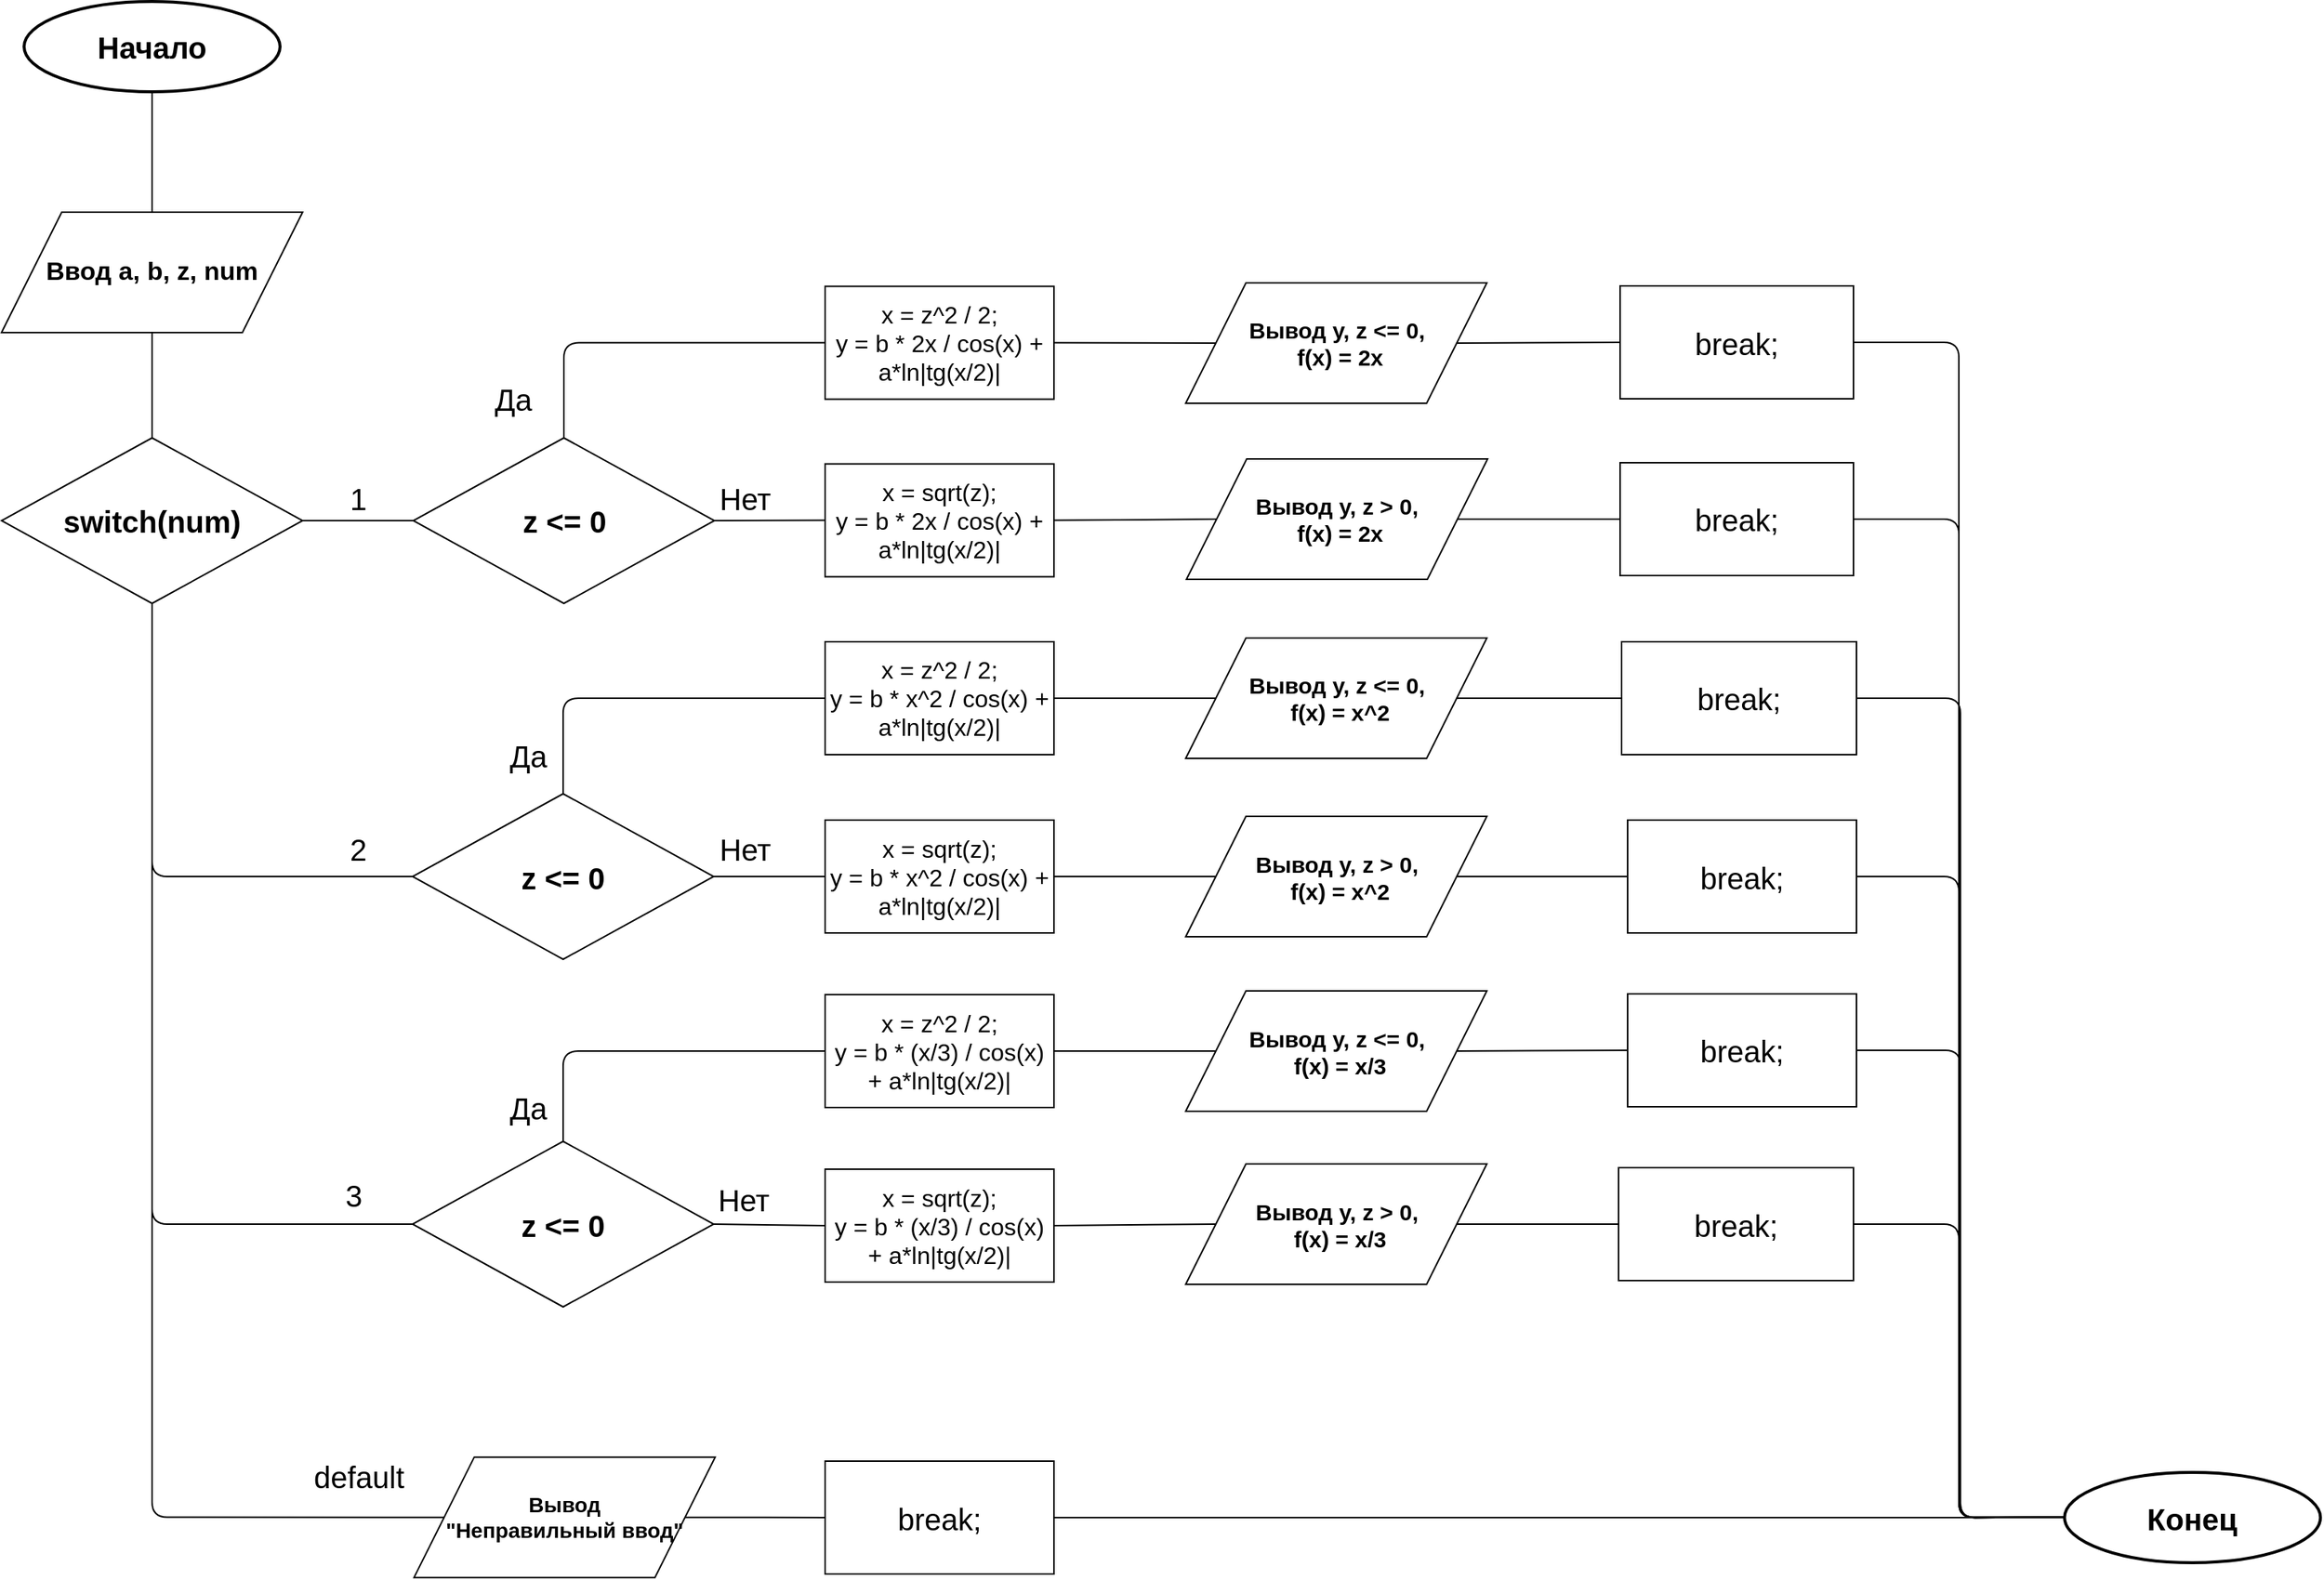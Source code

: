 <mxfile version="11.3.1" type="device" pages="1"><diagram id="9bPLyIjAwyKw0Z500QMc" name="Страница 1"><mxGraphModel dx="3072" dy="1496" grid="1" gridSize="10" guides="1" tooltips="1" connect="1" arrows="1" fold="1" page="1" pageScale="1" pageWidth="827" pageHeight="1169" math="0" shadow="0"><root><mxCell id="0"/><mxCell id="1" parent="0"/><mxCell id="W_2hETfJrsApEPq0Furd-3" value="&lt;font size=&quot;1&quot;&gt;&lt;b style=&quot;font-size: 17px&quot;&gt;Ввод a, b, z, num&lt;/b&gt;&lt;/font&gt;" style="shape=parallelogram;perimeter=parallelogramPerimeter;whiteSpace=wrap;html=1;" parent="1" vertex="1"><mxGeometry x="40" y="160" width="200" height="80" as="geometry"/></mxCell><mxCell id="W_2hETfJrsApEPq0Furd-5" value="&lt;font style=&quot;font-size: 20px&quot;&gt;&lt;b&gt;switch(num)&lt;/b&gt;&lt;/font&gt;" style="rhombus;whiteSpace=wrap;html=1;" parent="1" vertex="1"><mxGeometry x="40" y="310" width="200" height="110" as="geometry"/></mxCell><mxCell id="W_2hETfJrsApEPq0Furd-9" value="&lt;font style=&quot;font-size: 20px&quot;&gt;&lt;b&gt;&lt;font style=&quot;font-size: 20px&quot;&gt;z&lt;/font&gt;&amp;nbsp;&amp;lt;= 0&lt;/b&gt;&lt;/font&gt;" style="rhombus;whiteSpace=wrap;html=1;" parent="1" vertex="1"><mxGeometry x="313.5" y="310" width="200" height="110" as="geometry"/></mxCell><mxCell id="W_2hETfJrsApEPq0Furd-11" value="&lt;b style=&quot;font-size: 20px ; white-space: normal&quot;&gt;z&amp;nbsp;&amp;lt;= 0&lt;/b&gt;" style="rhombus;whiteSpace=wrap;html=1;" parent="1" vertex="1"><mxGeometry x="313" y="546.5" width="200" height="110" as="geometry"/></mxCell><mxCell id="W_2hETfJrsApEPq0Furd-12" value="&lt;b style=&quot;font-size: 20px ; white-space: normal&quot;&gt;z&amp;nbsp;&amp;lt;= 0&lt;/b&gt;" style="rhombus;whiteSpace=wrap;html=1;" parent="1" vertex="1"><mxGeometry x="313" y="777.5" width="200" height="110" as="geometry"/></mxCell><mxCell id="W_2hETfJrsApEPq0Furd-16" value="" style="endArrow=none;html=1;edgeStyle=orthogonalEdgeStyle;entryX=0;entryY=0.5;entryDx=0;entryDy=0;exitX=0.5;exitY=1;exitDx=0;exitDy=0;" parent="1" source="W_2hETfJrsApEPq0Furd-5" target="W_2hETfJrsApEPq0Furd-12" edge="1"><mxGeometry width="50" height="50" relative="1" as="geometry"><mxPoint x="40" y="960" as="sourcePoint"/><mxPoint x="90" y="910" as="targetPoint"/></mxGeometry></mxCell><mxCell id="W_2hETfJrsApEPq0Furd-17" value="" style="endArrow=none;html=1;edgeStyle=orthogonalEdgeStyle;entryX=0;entryY=0.5;entryDx=0;entryDy=0;exitX=0.5;exitY=1;exitDx=0;exitDy=0;" parent="1" source="W_2hETfJrsApEPq0Furd-5" target="W_2hETfJrsApEPq0Furd-11" edge="1"><mxGeometry width="50" height="50" relative="1" as="geometry"><mxPoint x="100" y="930" as="sourcePoint"/><mxPoint x="150" y="880" as="targetPoint"/></mxGeometry></mxCell><mxCell id="W_2hETfJrsApEPq0Furd-18" value="" style="endArrow=none;html=1;entryX=0;entryY=0.5;entryDx=0;entryDy=0;exitX=1;exitY=0.5;exitDx=0;exitDy=0;" parent="1" source="W_2hETfJrsApEPq0Furd-5" target="W_2hETfJrsApEPq0Furd-9" edge="1"><mxGeometry width="50" height="50" relative="1" as="geometry"><mxPoint x="240" y="490" as="sourcePoint"/><mxPoint x="290" y="440" as="targetPoint"/></mxGeometry></mxCell><mxCell id="W_2hETfJrsApEPq0Furd-19" value="" style="endArrow=none;html=1;entryX=0.5;entryY=0;entryDx=0;entryDy=0;exitX=0.5;exitY=1;exitDx=0;exitDy=0;" parent="1" source="W_2hETfJrsApEPq0Furd-3" target="W_2hETfJrsApEPq0Furd-5" edge="1"><mxGeometry width="50" height="50" relative="1" as="geometry"><mxPoint x="40" y="960" as="sourcePoint"/><mxPoint x="90" y="910" as="targetPoint"/></mxGeometry></mxCell><mxCell id="W_2hETfJrsApEPq0Furd-20" value="" style="endArrow=none;html=1;exitX=0.5;exitY=0;exitDx=0;exitDy=0;entryX=0.5;entryY=1;entryDx=0;entryDy=0;" parent="1" source="W_2hETfJrsApEPq0Furd-3" edge="1"><mxGeometry width="50" height="50" relative="1" as="geometry"><mxPoint x="430" y="170" as="sourcePoint"/><mxPoint x="140" y="80" as="targetPoint"/></mxGeometry></mxCell><mxCell id="W_2hETfJrsApEPq0Furd-22" value="&lt;font style=&quot;font-size: 20px&quot;&gt;1&lt;/font&gt;" style="text;html=1;strokeColor=none;fillColor=none;align=center;verticalAlign=middle;whiteSpace=wrap;rounded=0;" parent="1" vertex="1"><mxGeometry x="257" y="340" width="40" height="20" as="geometry"/></mxCell><mxCell id="W_2hETfJrsApEPq0Furd-23" value="&lt;font style=&quot;font-size: 20px&quot;&gt;default&lt;/font&gt;" style="text;html=1;strokeColor=none;fillColor=none;align=center;verticalAlign=middle;whiteSpace=wrap;rounded=0;" parent="1" vertex="1"><mxGeometry x="260.5" y="990" width="33" height="20" as="geometry"/></mxCell><mxCell id="W_2hETfJrsApEPq0Furd-24" value="&lt;font style=&quot;font-size: 20px&quot;&gt;3&lt;/font&gt;" style="text;html=1;strokeColor=none;fillColor=none;align=center;verticalAlign=middle;whiteSpace=wrap;rounded=0;" parent="1" vertex="1"><mxGeometry x="253.5" y="802.5" width="40" height="20" as="geometry"/></mxCell><mxCell id="W_2hETfJrsApEPq0Furd-25" value="&lt;font style=&quot;font-size: 20px&quot;&gt;2&lt;/font&gt;" style="text;html=1;strokeColor=none;fillColor=none;align=center;verticalAlign=middle;whiteSpace=wrap;rounded=0;" parent="1" vertex="1"><mxGeometry x="257" y="573" width="40" height="20" as="geometry"/></mxCell><mxCell id="pbbACjd6DP1zr2Lglevi-3" value="&lt;span style=&quot;font-size: 16px ; white-space: normal&quot;&gt;x = z^2 / 2;&lt;/span&gt;&lt;br style=&quot;font-size: 16px ; white-space: normal&quot;&gt;&lt;span style=&quot;font-size: 16px ; white-space: normal&quot;&gt;y = b * x^2 / cos(x) + a*ln|tg(x/2)|&lt;/span&gt;" style="rounded=0;whiteSpace=wrap;html=1;" parent="1" vertex="1"><mxGeometry x="587" y="445.5" width="152" height="75" as="geometry"/></mxCell><mxCell id="pbbACjd6DP1zr2Lglevi-4" value="" style="endArrow=none;html=1;edgeStyle=orthogonalEdgeStyle;exitX=0.5;exitY=0;exitDx=0;exitDy=0;entryX=0;entryY=0.5;entryDx=0;entryDy=0;" parent="1" source="W_2hETfJrsApEPq0Furd-11" target="pbbACjd6DP1zr2Lglevi-3" edge="1"><mxGeometry width="50" height="50" relative="1" as="geometry"><mxPoint x="460" y="482.5" as="sourcePoint"/><mxPoint x="510" y="432.5" as="targetPoint"/></mxGeometry></mxCell><mxCell id="pbbACjd6DP1zr2Lglevi-5" value="&lt;span style=&quot;font-size: 16px ; white-space: normal&quot;&gt;x = sqrt(z);&lt;/span&gt;&lt;br style=&quot;font-size: 16px ; white-space: normal&quot;&gt;&lt;span style=&quot;font-size: 16px ; white-space: normal&quot;&gt;y = b * x^2 / cos(x) + a*ln|tg(x/2)|&lt;/span&gt;" style="rounded=0;whiteSpace=wrap;html=1;" parent="1" vertex="1"><mxGeometry x="587" y="564" width="152" height="75" as="geometry"/></mxCell><mxCell id="pbbACjd6DP1zr2Lglevi-6" value="" style="endArrow=none;html=1;entryX=0;entryY=0.5;entryDx=0;entryDy=0;exitX=1;exitY=0.5;exitDx=0;exitDy=0;" parent="1" source="W_2hETfJrsApEPq0Furd-11" target="pbbACjd6DP1zr2Lglevi-5" edge="1"><mxGeometry width="50" height="50" relative="1" as="geometry"><mxPoint x="520" y="700" as="sourcePoint"/><mxPoint x="570" y="650" as="targetPoint"/></mxGeometry></mxCell><mxCell id="pbbACjd6DP1zr2Lglevi-7" value="&lt;span style=&quot;font-size: 16px ; white-space: normal&quot;&gt;x = z^2 / 2;&lt;/span&gt;&lt;br style=&quot;font-size: 16px ; white-space: normal&quot;&gt;&lt;span style=&quot;font-size: 16px ; white-space: normal&quot;&gt;y = b * (x/3) / cos(x) + a*ln|tg(x/2)|&lt;/span&gt;" style="rounded=0;whiteSpace=wrap;html=1;" parent="1" vertex="1"><mxGeometry x="587" y="680" width="152" height="75" as="geometry"/></mxCell><mxCell id="pbbACjd6DP1zr2Lglevi-8" value="&lt;span style=&quot;font-size: 16px ; white-space: normal&quot;&gt;x = sqrt(z);&lt;/span&gt;&lt;br style=&quot;font-size: 16px ; white-space: normal&quot;&gt;&lt;span style=&quot;font-size: 16px ; white-space: normal&quot;&gt;y = b * (x/3) / cos(x) + a*ln|tg(x/2)|&lt;/span&gt;" style="rounded=0;whiteSpace=wrap;html=1;" parent="1" vertex="1"><mxGeometry x="587" y="796" width="152" height="75" as="geometry"/></mxCell><mxCell id="pbbACjd6DP1zr2Lglevi-9" value="" style="endArrow=none;html=1;entryX=0;entryY=0.5;entryDx=0;entryDy=0;exitX=1;exitY=0.5;exitDx=0;exitDy=0;" parent="1" source="W_2hETfJrsApEPq0Furd-12" target="pbbACjd6DP1zr2Lglevi-8" edge="1"><mxGeometry width="50" height="50" relative="1" as="geometry"><mxPoint x="280" y="760" as="sourcePoint"/><mxPoint x="330" y="710" as="targetPoint"/></mxGeometry></mxCell><mxCell id="pbbACjd6DP1zr2Lglevi-10" value="" style="endArrow=none;html=1;edgeStyle=orthogonalEdgeStyle;entryX=0;entryY=0.5;entryDx=0;entryDy=0;exitX=0.5;exitY=0;exitDx=0;exitDy=0;" parent="1" source="W_2hETfJrsApEPq0Furd-12" target="pbbACjd6DP1zr2Lglevi-7" edge="1"><mxGeometry width="50" height="50" relative="1" as="geometry"><mxPoint x="300" y="790" as="sourcePoint"/><mxPoint x="350" y="740" as="targetPoint"/></mxGeometry></mxCell><mxCell id="pbbACjd6DP1zr2Lglevi-11" value="&lt;font style=&quot;font-size: 16px&quot;&gt;x = z^2 / 2;&lt;br&gt;y = b * 2x / cos(x) + a*ln|tg(x/2)|&lt;/font&gt;" style="rounded=0;whiteSpace=wrap;html=1;" parent="1" vertex="1"><mxGeometry x="587" y="209.286" width="152" height="75" as="geometry"/></mxCell><mxCell id="pbbACjd6DP1zr2Lglevi-12" value="&lt;span style=&quot;font-size: 16px ; white-space: normal&quot;&gt;x = sqrt(z);&lt;/span&gt;&lt;br style=&quot;font-size: 16px ; white-space: normal&quot;&gt;&lt;span style=&quot;font-size: 16px ; white-space: normal&quot;&gt;y = b * 2x / cos(x) + a*ln|tg(x/2)|&lt;/span&gt;" style="rounded=0;whiteSpace=wrap;html=1;" parent="1" vertex="1"><mxGeometry x="587" y="327.286" width="152" height="75" as="geometry"/></mxCell><mxCell id="pbbACjd6DP1zr2Lglevi-13" value="" style="endArrow=none;html=1;entryX=0;entryY=0.5;entryDx=0;entryDy=0;exitX=1;exitY=0.5;exitDx=0;exitDy=0;" parent="1" source="W_2hETfJrsApEPq0Furd-9" target="pbbACjd6DP1zr2Lglevi-12" edge="1"><mxGeometry width="50" height="50" relative="1" as="geometry"><mxPoint x="380" y="260" as="sourcePoint"/><mxPoint x="430" y="210" as="targetPoint"/></mxGeometry></mxCell><mxCell id="pbbACjd6DP1zr2Lglevi-14" value="" style="endArrow=none;html=1;edgeStyle=orthogonalEdgeStyle;entryX=0;entryY=0.5;entryDx=0;entryDy=0;exitX=0.5;exitY=0;exitDx=0;exitDy=0;" parent="1" source="W_2hETfJrsApEPq0Furd-9" target="pbbACjd6DP1zr2Lglevi-11" edge="1"><mxGeometry width="50" height="50" relative="1" as="geometry"><mxPoint x="400" y="270" as="sourcePoint"/><mxPoint x="450" y="220" as="targetPoint"/></mxGeometry></mxCell><mxCell id="pbbACjd6DP1zr2Lglevi-15" value="&lt;font style=&quot;font-size: 20px&quot;&gt;Да&lt;/font&gt;" style="text;html=1;strokeColor=none;fillColor=none;align=center;verticalAlign=middle;whiteSpace=wrap;rounded=0;" parent="1" vertex="1"><mxGeometry x="360" y="274" width="40" height="20" as="geometry"/></mxCell><mxCell id="pbbACjd6DP1zr2Lglevi-17" value="&lt;font style=&quot;font-size: 20px&quot;&gt;Да&lt;/font&gt;" style="text;html=1;strokeColor=none;fillColor=none;align=center;verticalAlign=middle;whiteSpace=wrap;rounded=0;" parent="1" vertex="1"><mxGeometry x="370" y="745" width="40" height="20" as="geometry"/></mxCell><mxCell id="pbbACjd6DP1zr2Lglevi-18" value="&lt;font style=&quot;font-size: 20px&quot;&gt;Да&lt;/font&gt;" style="text;html=1;strokeColor=none;fillColor=none;align=center;verticalAlign=middle;whiteSpace=wrap;rounded=0;" parent="1" vertex="1"><mxGeometry x="370" y="510.5" width="40" height="20" as="geometry"/></mxCell><mxCell id="pbbACjd6DP1zr2Lglevi-19" value="&lt;font style=&quot;font-size: 20px&quot;&gt;Нет&lt;/font&gt;" style="text;html=1;strokeColor=none;fillColor=none;align=center;verticalAlign=middle;whiteSpace=wrap;rounded=0;" parent="1" vertex="1"><mxGeometry x="514" y="340" width="40" height="20" as="geometry"/></mxCell><mxCell id="pbbACjd6DP1zr2Lglevi-20" value="&lt;font style=&quot;font-size: 20px&quot;&gt;Нет&lt;/font&gt;" style="text;html=1;strokeColor=none;fillColor=none;align=center;verticalAlign=middle;whiteSpace=wrap;rounded=0;" parent="1" vertex="1"><mxGeometry x="513" y="806" width="40" height="20" as="geometry"/></mxCell><mxCell id="pbbACjd6DP1zr2Lglevi-21" value="&lt;font style=&quot;font-size: 20px&quot;&gt;Нет&lt;/font&gt;" style="text;html=1;strokeColor=none;fillColor=none;align=center;verticalAlign=middle;whiteSpace=wrap;rounded=0;" parent="1" vertex="1"><mxGeometry x="514" y="573" width="40" height="20" as="geometry"/></mxCell><mxCell id="pbbACjd6DP1zr2Lglevi-23" value="&lt;b&gt;&lt;font style=&quot;font-size: 14px&quot;&gt;Вывод &lt;br&gt;&quot;Неправильный ввод&quot;&lt;/font&gt;&lt;/b&gt;" style="shape=parallelogram;perimeter=parallelogramPerimeter;whiteSpace=wrap;html=1;" parent="1" vertex="1"><mxGeometry x="314" y="987.333" width="200" height="80" as="geometry"/></mxCell><mxCell id="pbbACjd6DP1zr2Lglevi-24" value="&lt;b style=&quot;font-size: 15px&quot;&gt;Вывод y, z &amp;gt; 0,&lt;br&gt;&amp;nbsp;f(x) = x/3&lt;/b&gt;" style="shape=parallelogram;perimeter=parallelogramPerimeter;whiteSpace=wrap;html=1;" parent="1" vertex="1"><mxGeometry x="826.5" y="792.5" width="200" height="80" as="geometry"/></mxCell><mxCell id="pbbACjd6DP1zr2Lglevi-25" value="&lt;b style=&quot;font-size: 15px&quot;&gt;Вывод y, z &amp;lt;= 0,&lt;br&gt;&amp;nbsp;f(x) = x/3&lt;/b&gt;" style="shape=parallelogram;perimeter=parallelogramPerimeter;whiteSpace=wrap;html=1;" parent="1" vertex="1"><mxGeometry x="826.5" y="677.5" width="200" height="80" as="geometry"/></mxCell><mxCell id="pbbACjd6DP1zr2Lglevi-26" value="&lt;b style=&quot;font-size: 15px&quot;&gt;Вывод y, z &amp;gt; 0,&lt;br&gt;&amp;nbsp;f(x) = x^2&lt;/b&gt;" style="shape=parallelogram;perimeter=parallelogramPerimeter;whiteSpace=wrap;html=1;" parent="1" vertex="1"><mxGeometry x="826.5" y="561.5" width="200" height="80" as="geometry"/></mxCell><mxCell id="pbbACjd6DP1zr2Lglevi-27" value="&lt;b style=&quot;font-size: 15px&quot;&gt;Вывод y, z &amp;lt;= 0,&lt;br&gt;&amp;nbsp;f(x) = x^2&lt;/b&gt;" style="shape=parallelogram;perimeter=parallelogramPerimeter;whiteSpace=wrap;html=1;" parent="1" vertex="1"><mxGeometry x="826.5" y="443" width="200" height="80" as="geometry"/></mxCell><mxCell id="pbbACjd6DP1zr2Lglevi-28" value="&lt;b style=&quot;font-size: 15px&quot;&gt;Вывод y, z &amp;gt; 0,&lt;br&gt;&amp;nbsp;f(x) = 2x&lt;/b&gt;" style="shape=parallelogram;perimeter=parallelogramPerimeter;whiteSpace=wrap;html=1;" parent="1" vertex="1"><mxGeometry x="827" y="324" width="200" height="80" as="geometry"/></mxCell><mxCell id="pbbACjd6DP1zr2Lglevi-29" value="&lt;font style=&quot;font-size: 15px&quot;&gt;&lt;b&gt;Вывод y, z &amp;lt;= 0,&lt;br&gt;&amp;nbsp;f(x) = 2x&lt;/b&gt;&lt;/font&gt;" style="shape=parallelogram;perimeter=parallelogramPerimeter;whiteSpace=wrap;html=1;" parent="1" vertex="1"><mxGeometry x="826.5" y="207" width="200" height="80" as="geometry"/></mxCell><mxCell id="pbbACjd6DP1zr2Lglevi-30" value="" style="endArrow=none;html=1;entryX=1;entryY=0.5;entryDx=0;entryDy=0;exitX=0;exitY=0.5;exitDx=0;exitDy=0;" parent="1" source="pbbACjd6DP1zr2Lglevi-26" target="pbbACjd6DP1zr2Lglevi-5" edge="1"><mxGeometry width="50" height="50" relative="1" as="geometry"><mxPoint x="770" y="730.143" as="sourcePoint"/><mxPoint x="820" y="680.143" as="targetPoint"/></mxGeometry></mxCell><mxCell id="pbbACjd6DP1zr2Lglevi-31" value="" style="endArrow=none;html=1;entryX=0;entryY=0.5;entryDx=0;entryDy=0;exitX=1;exitY=0.5;exitDx=0;exitDy=0;" parent="1" source="pbbACjd6DP1zr2Lglevi-3" target="pbbACjd6DP1zr2Lglevi-27" edge="1"><mxGeometry width="50" height="50" relative="1" as="geometry"><mxPoint x="740" y="160" as="sourcePoint"/><mxPoint x="790" y="110" as="targetPoint"/></mxGeometry></mxCell><mxCell id="pbbACjd6DP1zr2Lglevi-32" value="" style="endArrow=none;html=1;entryX=0;entryY=0.5;entryDx=0;entryDy=0;exitX=1;exitY=0.5;exitDx=0;exitDy=0;" parent="1" source="pbbACjd6DP1zr2Lglevi-12" target="pbbACjd6DP1zr2Lglevi-28" edge="1"><mxGeometry width="50" height="50" relative="1" as="geometry"><mxPoint x="750" y="170" as="sourcePoint"/><mxPoint x="800" y="120" as="targetPoint"/></mxGeometry></mxCell><mxCell id="pbbACjd6DP1zr2Lglevi-33" value="" style="endArrow=none;html=1;entryX=0;entryY=0.5;entryDx=0;entryDy=0;exitX=1;exitY=0.5;exitDx=0;exitDy=0;" parent="1" source="pbbACjd6DP1zr2Lglevi-11" target="pbbACjd6DP1zr2Lglevi-29" edge="1"><mxGeometry width="50" height="50" relative="1" as="geometry"><mxPoint x="760" y="180" as="sourcePoint"/><mxPoint x="810" y="130" as="targetPoint"/></mxGeometry></mxCell><mxCell id="pbbACjd6DP1zr2Lglevi-34" value="" style="endArrow=none;html=1;entryX=0;entryY=0.5;entryDx=0;entryDy=0;exitX=1;exitY=0.5;exitDx=0;exitDy=0;" parent="1" source="pbbACjd6DP1zr2Lglevi-7" target="pbbACjd6DP1zr2Lglevi-25" edge="1"><mxGeometry width="50" height="50" relative="1" as="geometry"><mxPoint x="770" y="796.143" as="sourcePoint"/><mxPoint x="820" y="746.143" as="targetPoint"/></mxGeometry></mxCell><mxCell id="pbbACjd6DP1zr2Lglevi-36" value="" style="endArrow=none;html=1;entryX=0;entryY=0.5;entryDx=0;entryDy=0;exitX=1;exitY=0.5;exitDx=0;exitDy=0;" parent="1" source="pbbACjd6DP1zr2Lglevi-8" target="pbbACjd6DP1zr2Lglevi-24" edge="1"><mxGeometry width="50" height="50" relative="1" as="geometry"><mxPoint x="760" y="875.833" as="sourcePoint"/><mxPoint x="810" y="825.833" as="targetPoint"/></mxGeometry></mxCell><mxCell id="9NLIpy1_1a_5i3EXQ3bD-1" value="" style="endArrow=none;html=1;edgeStyle=orthogonalEdgeStyle;entryX=0;entryY=0.5;entryDx=0;entryDy=0;exitX=0.5;exitY=1;exitDx=0;exitDy=0;" parent="1" source="W_2hETfJrsApEPq0Furd-5" target="pbbACjd6DP1zr2Lglevi-23" edge="1"><mxGeometry width="50" height="50" relative="1" as="geometry"><mxPoint x="130" y="920" as="sourcePoint"/><mxPoint x="140" y="920" as="targetPoint"/><Array as="points"><mxPoint x="140" y="1028"/></Array></mxGeometry></mxCell><mxCell id="9NLIpy1_1a_5i3EXQ3bD-2" value="&lt;span style=&quot;font-family: &amp;#34;helvetica&amp;#34; , &amp;#34;arial&amp;#34; , sans-serif ; font-size: 20px&quot;&gt;break;&lt;/span&gt;" style="rounded=0;whiteSpace=wrap;html=1;" parent="1" vertex="1"><mxGeometry x="1116" y="445.5" width="156" height="75" as="geometry"/></mxCell><mxCell id="9NLIpy1_1a_5i3EXQ3bD-3" value="&lt;span style=&quot;font-family: &amp;#34;helvetica&amp;#34; , &amp;#34;arial&amp;#34; , sans-serif ; font-size: 20px&quot;&gt;break;&lt;/span&gt;" style="rounded=0;whiteSpace=wrap;html=1;" parent="1" vertex="1"><mxGeometry x="1120" y="564" width="152" height="75" as="geometry"/></mxCell><mxCell id="9NLIpy1_1a_5i3EXQ3bD-4" value="&lt;span style=&quot;font-family: &amp;#34;helvetica&amp;#34; , &amp;#34;arial&amp;#34; , sans-serif ; font-size: 20px&quot;&gt;break;&lt;/span&gt;" style="rounded=0;whiteSpace=wrap;html=1;" parent="1" vertex="1"><mxGeometry x="1120" y="679.5" width="152" height="75" as="geometry"/></mxCell><mxCell id="9NLIpy1_1a_5i3EXQ3bD-5" value="&lt;span style=&quot;font-family: &amp;#34;helvetica&amp;#34; , &amp;#34;arial&amp;#34; , sans-serif ; font-size: 20px&quot;&gt;break;&lt;/span&gt;" style="rounded=0;whiteSpace=wrap;html=1;" parent="1" vertex="1"><mxGeometry x="1114" y="795" width="156" height="75" as="geometry"/></mxCell><mxCell id="9NLIpy1_1a_5i3EXQ3bD-6" value="&lt;font face=&quot;helvetica, arial, sans-serif&quot;&gt;&lt;span style=&quot;font-size: 20px&quot;&gt;break;&lt;/span&gt;&lt;/font&gt;" style="rounded=0;whiteSpace=wrap;html=1;" parent="1" vertex="1"><mxGeometry x="587" y="990" width="152" height="75" as="geometry"/></mxCell><mxCell id="9NLIpy1_1a_5i3EXQ3bD-8" value="&lt;span style=&quot;font-family: &amp;#34;helvetica&amp;#34; , &amp;#34;arial&amp;#34; , sans-serif ; font-size: 20px&quot;&gt;break;&lt;/span&gt;" style="rounded=0;whiteSpace=wrap;html=1;" parent="1" vertex="1"><mxGeometry x="1115" y="326.5" width="155" height="75" as="geometry"/></mxCell><mxCell id="9NLIpy1_1a_5i3EXQ3bD-9" value="&lt;span style=&quot;font-family: &amp;#34;helvetica&amp;#34; , &amp;#34;arial&amp;#34; , sans-serif ; font-size: 20px&quot;&gt;break;&lt;/span&gt;" style="rounded=0;whiteSpace=wrap;html=1;" parent="1" vertex="1"><mxGeometry x="1115" y="209" width="155" height="75" as="geometry"/></mxCell><mxCell id="9NLIpy1_1a_5i3EXQ3bD-10" value="" style="endArrow=none;html=1;entryX=1;entryY=0.5;entryDx=0;entryDy=0;exitX=0;exitY=0.5;exitDx=0;exitDy=0;" parent="1" source="9NLIpy1_1a_5i3EXQ3bD-3" target="pbbACjd6DP1zr2Lglevi-26" edge="1"><mxGeometry width="50" height="50" relative="1" as="geometry"><mxPoint x="960" y="1020" as="sourcePoint"/><mxPoint x="1010" y="970" as="targetPoint"/></mxGeometry></mxCell><mxCell id="9NLIpy1_1a_5i3EXQ3bD-11" value="" style="endArrow=none;html=1;entryX=1;entryY=0.5;entryDx=0;entryDy=0;exitX=0;exitY=0.5;exitDx=0;exitDy=0;" parent="1" source="9NLIpy1_1a_5i3EXQ3bD-6" target="pbbACjd6DP1zr2Lglevi-23" edge="1"><mxGeometry width="50" height="50" relative="1" as="geometry"><mxPoint x="970" y="1030" as="sourcePoint"/><mxPoint x="1020" y="980" as="targetPoint"/></mxGeometry></mxCell><mxCell id="9NLIpy1_1a_5i3EXQ3bD-12" value="" style="endArrow=none;html=1;exitX=1;exitY=0.5;exitDx=0;exitDy=0;entryX=0;entryY=0.5;entryDx=0;entryDy=0;" parent="1" source="pbbACjd6DP1zr2Lglevi-27" target="9NLIpy1_1a_5i3EXQ3bD-2" edge="1"><mxGeometry width="50" height="50" relative="1" as="geometry"><mxPoint x="1045.5" y="546.5" as="sourcePoint"/><mxPoint x="1095.5" y="496.5" as="targetPoint"/></mxGeometry></mxCell><mxCell id="9NLIpy1_1a_5i3EXQ3bD-13" value="" style="endArrow=none;html=1;entryX=1;entryY=0.5;entryDx=0;entryDy=0;exitX=0;exitY=0.5;exitDx=0;exitDy=0;" parent="1" source="9NLIpy1_1a_5i3EXQ3bD-4" target="pbbACjd6DP1zr2Lglevi-25" edge="1"><mxGeometry width="50" height="50" relative="1" as="geometry"><mxPoint x="990" y="1050" as="sourcePoint"/><mxPoint x="1040" y="1000" as="targetPoint"/></mxGeometry></mxCell><mxCell id="9NLIpy1_1a_5i3EXQ3bD-14" value="" style="endArrow=none;html=1;entryX=1;entryY=0.5;entryDx=0;entryDy=0;exitX=0;exitY=0.5;exitDx=0;exitDy=0;" parent="1" source="9NLIpy1_1a_5i3EXQ3bD-5" target="pbbACjd6DP1zr2Lglevi-24" edge="1"><mxGeometry width="50" height="50" relative="1" as="geometry"><mxPoint x="1000" y="1060" as="sourcePoint"/><mxPoint x="1050" y="1010" as="targetPoint"/></mxGeometry></mxCell><mxCell id="9NLIpy1_1a_5i3EXQ3bD-15" value="" style="endArrow=none;html=1;entryX=1;entryY=0.5;entryDx=0;entryDy=0;exitX=0;exitY=0.5;exitDx=0;exitDy=0;" parent="1" source="9NLIpy1_1a_5i3EXQ3bD-9" target="pbbACjd6DP1zr2Lglevi-29" edge="1"><mxGeometry width="50" height="50" relative="1" as="geometry"><mxPoint x="1010" y="1070" as="sourcePoint"/><mxPoint x="1050" y="950" as="targetPoint"/></mxGeometry></mxCell><mxCell id="9NLIpy1_1a_5i3EXQ3bD-16" value="" style="endArrow=none;html=1;entryX=1;entryY=0.5;entryDx=0;entryDy=0;exitX=0;exitY=0.5;exitDx=0;exitDy=0;" parent="1" source="9NLIpy1_1a_5i3EXQ3bD-8" target="pbbACjd6DP1zr2Lglevi-28" edge="1"><mxGeometry width="50" height="50" relative="1" as="geometry"><mxPoint x="1020" y="1080" as="sourcePoint"/><mxPoint x="1070" y="1030" as="targetPoint"/></mxGeometry></mxCell><mxCell id="9NLIpy1_1a_5i3EXQ3bD-19" value="" style="endArrow=none;html=1;exitX=1;exitY=0.5;exitDx=0;exitDy=0;entryX=0;entryY=0.5;entryDx=0;entryDy=0;" parent="1" source="9NLIpy1_1a_5i3EXQ3bD-6" edge="1"><mxGeometry width="50" height="50" relative="1" as="geometry"><mxPoint x="920" y="1050" as="sourcePoint"/><mxPoint x="1410" y="1027.5" as="targetPoint"/></mxGeometry></mxCell><mxCell id="9NLIpy1_1a_5i3EXQ3bD-20" value="" style="endArrow=none;html=1;edgeStyle=orthogonalEdgeStyle;entryX=1;entryY=0.5;entryDx=0;entryDy=0;exitX=0;exitY=0.5;exitDx=0;exitDy=0;" parent="1" target="9NLIpy1_1a_5i3EXQ3bD-8" edge="1"><mxGeometry width="50" height="50" relative="1" as="geometry"><mxPoint x="1410" y="1027.167" as="sourcePoint"/><mxPoint x="1420" y="400" as="targetPoint"/></mxGeometry></mxCell><mxCell id="9NLIpy1_1a_5i3EXQ3bD-21" value="" style="endArrow=none;html=1;edgeStyle=orthogonalEdgeStyle;entryX=1;entryY=0.5;entryDx=0;entryDy=0;exitX=0;exitY=0.5;exitDx=0;exitDy=0;" parent="1" target="9NLIpy1_1a_5i3EXQ3bD-2" edge="1"><mxGeometry width="50" height="50" relative="1" as="geometry"><mxPoint x="1410" y="1027.167" as="sourcePoint"/><mxPoint x="1430" y="410" as="targetPoint"/></mxGeometry></mxCell><mxCell id="9NLIpy1_1a_5i3EXQ3bD-22" value="" style="endArrow=none;html=1;edgeStyle=orthogonalEdgeStyle;entryX=1;entryY=0.5;entryDx=0;entryDy=0;exitX=0;exitY=0.5;exitDx=0;exitDy=0;" parent="1" target="9NLIpy1_1a_5i3EXQ3bD-9" edge="1"><mxGeometry width="50" height="50" relative="1" as="geometry"><mxPoint x="1410" y="1027.167" as="sourcePoint"/><mxPoint x="1440" y="420" as="targetPoint"/></mxGeometry></mxCell><mxCell id="9NLIpy1_1a_5i3EXQ3bD-23" value="" style="endArrow=none;html=1;edgeStyle=orthogonalEdgeStyle;exitX=0;exitY=0.5;exitDx=0;exitDy=0;entryX=1;entryY=0.5;entryDx=0;entryDy=0;" parent="1" target="9NLIpy1_1a_5i3EXQ3bD-4" edge="1"><mxGeometry width="50" height="50" relative="1" as="geometry"><mxPoint x="1410" y="1027.167" as="sourcePoint"/><mxPoint x="1450" y="430" as="targetPoint"/></mxGeometry></mxCell><mxCell id="9NLIpy1_1a_5i3EXQ3bD-24" value="" style="endArrow=none;html=1;edgeStyle=orthogonalEdgeStyle;exitX=1;exitY=0.5;exitDx=0;exitDy=0;entryX=0;entryY=0.5;entryDx=0;entryDy=0;" parent="1" source="9NLIpy1_1a_5i3EXQ3bD-5" edge="1"><mxGeometry width="50" height="50" relative="1" as="geometry"><mxPoint x="1410" y="490" as="sourcePoint"/><mxPoint x="1410" y="1027.167" as="targetPoint"/><Array as="points"><mxPoint x="1340" y="832"/><mxPoint x="1340" y="1027"/></Array></mxGeometry></mxCell><mxCell id="9NLIpy1_1a_5i3EXQ3bD-25" value="" style="endArrow=none;html=1;edgeStyle=orthogonalEdgeStyle;exitX=1;exitY=0.5;exitDx=0;exitDy=0;entryX=0;entryY=0.5;entryDx=0;entryDy=0;" parent="1" source="9NLIpy1_1a_5i3EXQ3bD-3" edge="1"><mxGeometry width="50" height="50" relative="1" as="geometry"><mxPoint x="1420" y="500" as="sourcePoint"/><mxPoint x="1410" y="1027.167" as="targetPoint"/><Array as="points"><mxPoint x="1340" y="602"/><mxPoint x="1340" y="1027"/></Array></mxGeometry></mxCell><mxCell id="YFRceapGINKOCV-5D33F-1" value="&lt;font size=&quot;1&quot;&gt;&lt;b style=&quot;font-size: 20px&quot;&gt;Начало&lt;/b&gt;&lt;/font&gt;" style="strokeWidth=2;html=1;shape=mxgraph.flowchart.start_1;whiteSpace=wrap;" vertex="1" parent="1"><mxGeometry x="55" y="20" width="170" height="60" as="geometry"/></mxCell><mxCell id="YFRceapGINKOCV-5D33F-2" value="&lt;font size=&quot;1&quot;&gt;&lt;b style=&quot;font-size: 20px&quot;&gt;Конец&lt;br&gt;&lt;/b&gt;&lt;/font&gt;" style="strokeWidth=2;html=1;shape=mxgraph.flowchart.start_1;whiteSpace=wrap;" vertex="1" parent="1"><mxGeometry x="1410.167" y="997.5" width="170" height="60" as="geometry"/></mxCell></root></mxGraphModel></diagram></mxfile>